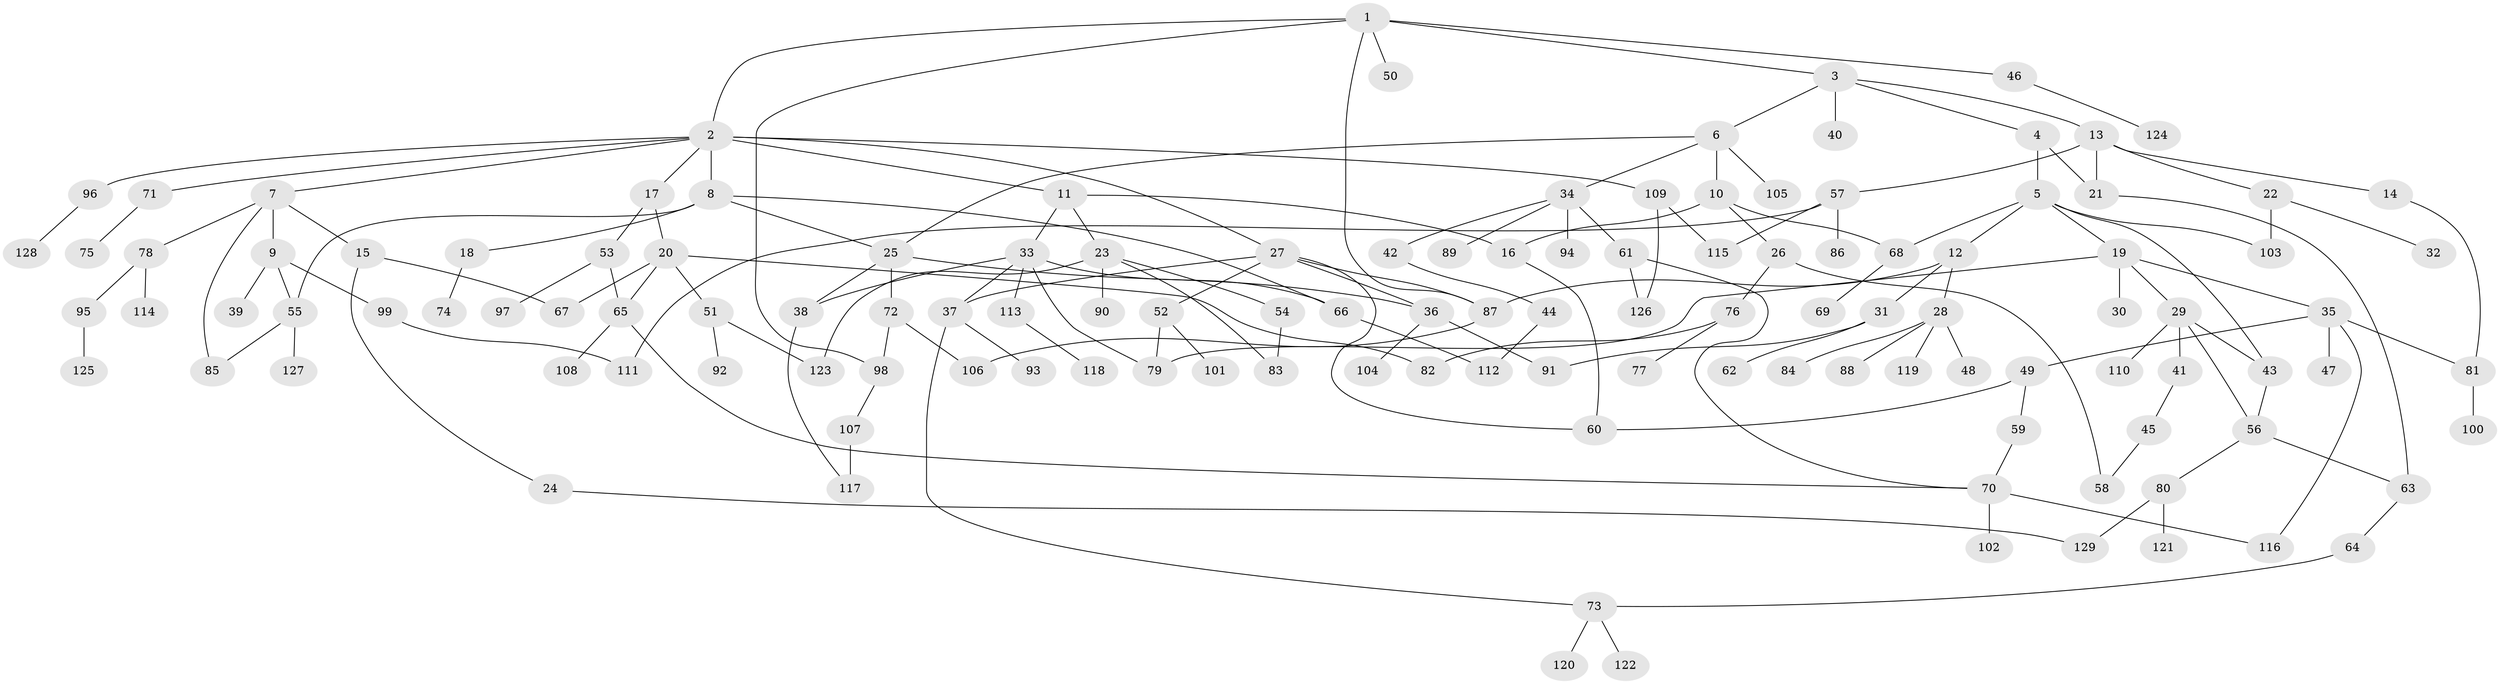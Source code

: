 // Generated by graph-tools (version 1.1) at 2025/13/03/09/25 04:13:26]
// undirected, 129 vertices, 168 edges
graph export_dot {
graph [start="1"]
  node [color=gray90,style=filled];
  1;
  2;
  3;
  4;
  5;
  6;
  7;
  8;
  9;
  10;
  11;
  12;
  13;
  14;
  15;
  16;
  17;
  18;
  19;
  20;
  21;
  22;
  23;
  24;
  25;
  26;
  27;
  28;
  29;
  30;
  31;
  32;
  33;
  34;
  35;
  36;
  37;
  38;
  39;
  40;
  41;
  42;
  43;
  44;
  45;
  46;
  47;
  48;
  49;
  50;
  51;
  52;
  53;
  54;
  55;
  56;
  57;
  58;
  59;
  60;
  61;
  62;
  63;
  64;
  65;
  66;
  67;
  68;
  69;
  70;
  71;
  72;
  73;
  74;
  75;
  76;
  77;
  78;
  79;
  80;
  81;
  82;
  83;
  84;
  85;
  86;
  87;
  88;
  89;
  90;
  91;
  92;
  93;
  94;
  95;
  96;
  97;
  98;
  99;
  100;
  101;
  102;
  103;
  104;
  105;
  106;
  107;
  108;
  109;
  110;
  111;
  112;
  113;
  114;
  115;
  116;
  117;
  118;
  119;
  120;
  121;
  122;
  123;
  124;
  125;
  126;
  127;
  128;
  129;
  1 -- 2;
  1 -- 3;
  1 -- 46;
  1 -- 50;
  1 -- 98;
  1 -- 87;
  2 -- 7;
  2 -- 8;
  2 -- 11;
  2 -- 17;
  2 -- 27;
  2 -- 71;
  2 -- 96;
  2 -- 109;
  3 -- 4;
  3 -- 6;
  3 -- 13;
  3 -- 40;
  4 -- 5;
  4 -- 21;
  5 -- 12;
  5 -- 19;
  5 -- 43;
  5 -- 68;
  5 -- 103;
  6 -- 10;
  6 -- 25;
  6 -- 34;
  6 -- 105;
  7 -- 9;
  7 -- 15;
  7 -- 78;
  7 -- 85;
  8 -- 18;
  8 -- 55;
  8 -- 66;
  8 -- 25;
  9 -- 39;
  9 -- 99;
  9 -- 55;
  10 -- 16;
  10 -- 26;
  10 -- 68;
  11 -- 23;
  11 -- 33;
  11 -- 16;
  12 -- 28;
  12 -- 31;
  12 -- 87;
  13 -- 14;
  13 -- 22;
  13 -- 57;
  13 -- 21;
  14 -- 81;
  15 -- 24;
  15 -- 67;
  16 -- 60;
  17 -- 20;
  17 -- 53;
  18 -- 74;
  19 -- 29;
  19 -- 30;
  19 -- 35;
  19 -- 79;
  20 -- 51;
  20 -- 65;
  20 -- 67;
  20 -- 82;
  21 -- 63;
  22 -- 32;
  22 -- 103;
  23 -- 54;
  23 -- 90;
  23 -- 123;
  23 -- 83;
  24 -- 129;
  25 -- 36;
  25 -- 38;
  25 -- 72;
  26 -- 58;
  26 -- 76;
  27 -- 52;
  27 -- 87;
  27 -- 37;
  27 -- 60;
  27 -- 36;
  28 -- 48;
  28 -- 84;
  28 -- 88;
  28 -- 119;
  29 -- 41;
  29 -- 56;
  29 -- 110;
  29 -- 43;
  31 -- 62;
  31 -- 91;
  33 -- 37;
  33 -- 113;
  33 -- 38;
  33 -- 66;
  33 -- 79;
  34 -- 42;
  34 -- 61;
  34 -- 89;
  34 -- 94;
  35 -- 47;
  35 -- 49;
  35 -- 81;
  35 -- 116;
  36 -- 104;
  36 -- 91;
  37 -- 73;
  37 -- 93;
  38 -- 117;
  41 -- 45;
  42 -- 44;
  43 -- 56;
  44 -- 112;
  45 -- 58;
  46 -- 124;
  49 -- 59;
  49 -- 60;
  51 -- 92;
  51 -- 123;
  52 -- 79;
  52 -- 101;
  53 -- 97;
  53 -- 65;
  54 -- 83;
  55 -- 85;
  55 -- 127;
  56 -- 63;
  56 -- 80;
  57 -- 86;
  57 -- 111;
  57 -- 115;
  59 -- 70;
  61 -- 70;
  61 -- 126;
  63 -- 64;
  64 -- 73;
  65 -- 70;
  65 -- 108;
  66 -- 112;
  68 -- 69;
  70 -- 102;
  70 -- 116;
  71 -- 75;
  72 -- 98;
  72 -- 106;
  73 -- 120;
  73 -- 122;
  76 -- 77;
  76 -- 82;
  78 -- 95;
  78 -- 114;
  80 -- 121;
  80 -- 129;
  81 -- 100;
  87 -- 106;
  95 -- 125;
  96 -- 128;
  98 -- 107;
  99 -- 111;
  107 -- 117;
  109 -- 126;
  109 -- 115;
  113 -- 118;
}
